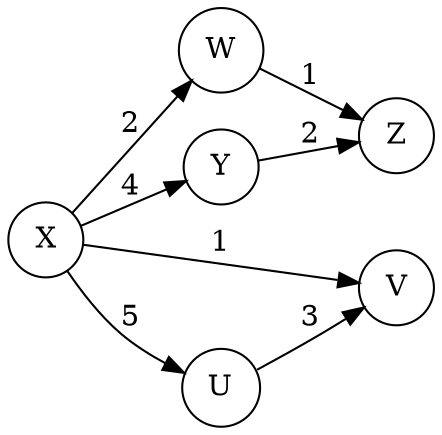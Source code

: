 digraph bellman_ford {
rankdir=LR
node [shape=circle]

"X" -> "W" [label="2"]
"X" -> "U" [label="5"]
"X" -> "V" [label="1"]
"X" -> "Y" [label="4"]
"Y" -> "Z" [label="2"]
"W" -> "Z" [label="1"]

"U" -> "V" [label="3"]

}
